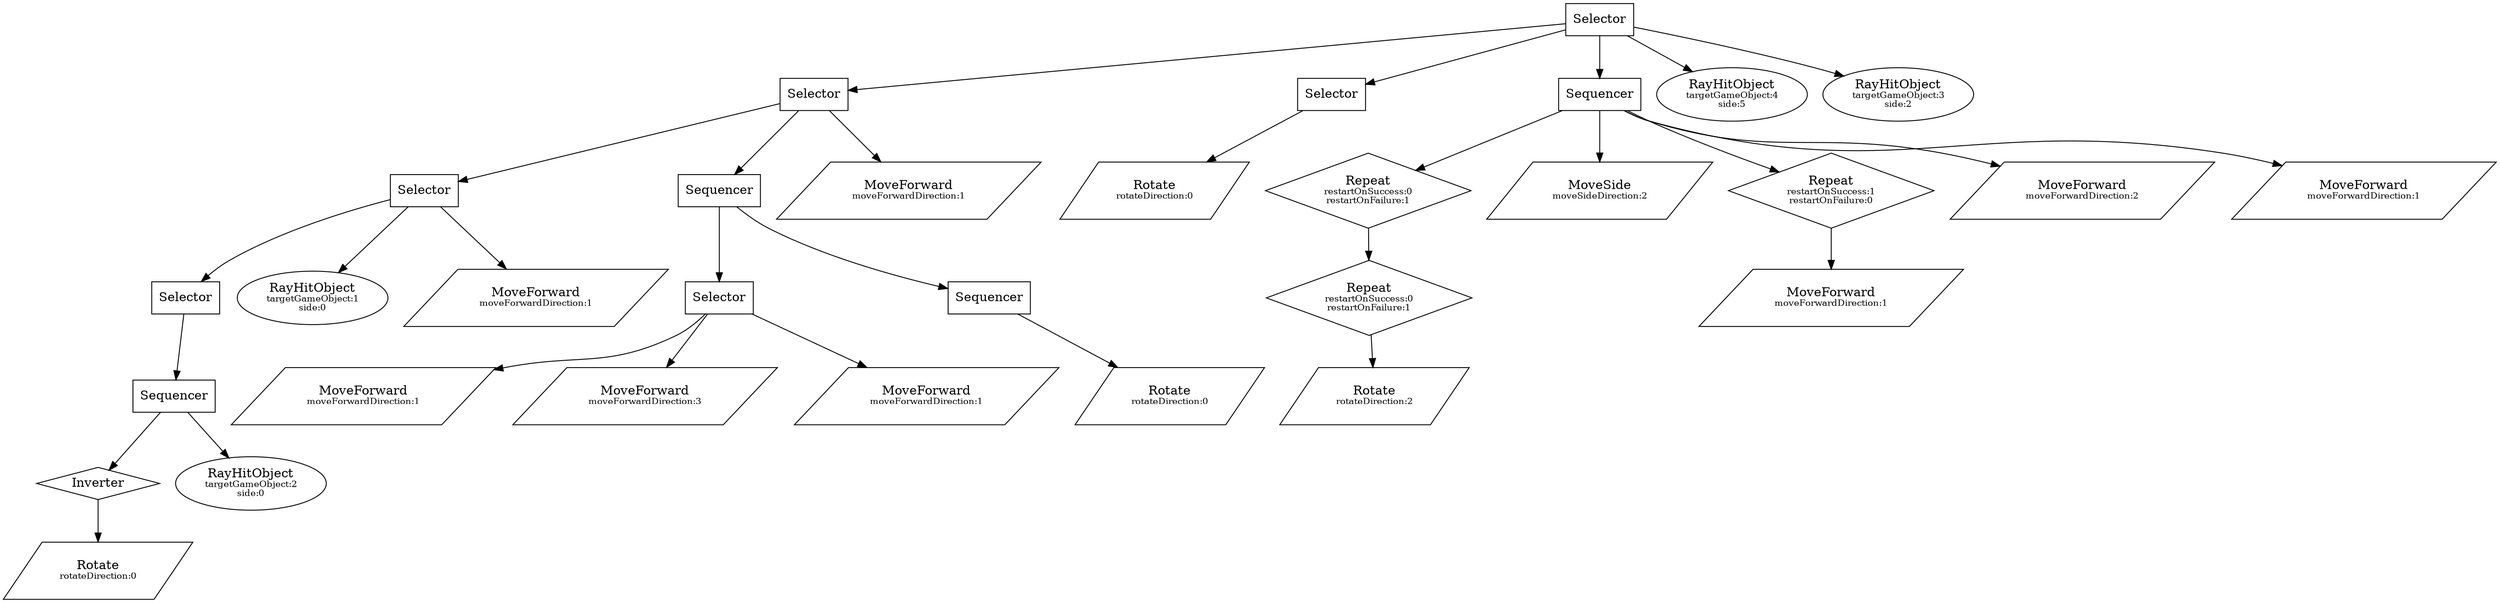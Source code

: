 digraph G {323205 [label="Selector", shape=polygon]
323206 [label="Selector", shape=polygon]
323207 [label="Selector", shape=polygon]
323208 [label="Selector", shape=polygon]
323209 [label="Sequencer", shape=polygon]
323210 [label="Inverter", shape=diamond]
323211[label=<Rotate<BR /><FONT POINT-SIZE="10">rotateDirection:0<BR /></FONT>>, shape=parallelogram]
323212[label=<RayHitObject<BR /><FONT POINT-SIZE="10">targetGameObject:2<BR />side:0<BR /></FONT>>, shape=ellipse]
323213[label=<RayHitObject<BR /><FONT POINT-SIZE="10">targetGameObject:1<BR />side:0<BR /></FONT>>, shape=ellipse]
323214[label=<MoveForward<BR /><FONT POINT-SIZE="10">moveForwardDirection:1<BR /></FONT>>, shape=parallelogram]
323215 [label="Sequencer", shape=polygon]
323216 [label="Selector", shape=polygon]
323217[label=<MoveForward<BR /><FONT POINT-SIZE="10">moveForwardDirection:1<BR /></FONT>>, shape=parallelogram]
323218[label=<MoveForward<BR /><FONT POINT-SIZE="10">moveForwardDirection:3<BR /></FONT>>, shape=parallelogram]
323219[label=<MoveForward<BR /><FONT POINT-SIZE="10">moveForwardDirection:1<BR /></FONT>>, shape=parallelogram]
323220 [label="Sequencer", shape=polygon]
323221[label=<Rotate<BR /><FONT POINT-SIZE="10">rotateDirection:0<BR /></FONT>>, shape=parallelogram]
323222[label=<MoveForward<BR /><FONT POINT-SIZE="10">moveForwardDirection:1<BR /></FONT>>, shape=parallelogram]
323223 [label="Selector", shape=polygon]
323224[label=<Rotate<BR /><FONT POINT-SIZE="10">rotateDirection:0<BR /></FONT>>, shape=parallelogram]
323225 [label="Sequencer", shape=polygon]
323226[label=<Repeat<BR /><FONT POINT-SIZE="10">restartOnSuccess:0<BR />restartOnFailure:1<BR /></FONT>>, shape=diamond]
323227[label=<Repeat<BR /><FONT POINT-SIZE="10">restartOnSuccess:0<BR />restartOnFailure:1<BR /></FONT>>, shape=diamond]
323228[label=<Rotate<BR /><FONT POINT-SIZE="10">rotateDirection:2<BR /></FONT>>, shape=parallelogram]
323229[label=<MoveSide<BR /><FONT POINT-SIZE="10">moveSideDirection:2<BR /></FONT>>, shape=parallelogram]
323230[label=<Repeat<BR /><FONT POINT-SIZE="10">restartOnSuccess:1<BR />restartOnFailure:0<BR /></FONT>>, shape=diamond]
323231[label=<MoveForward<BR /><FONT POINT-SIZE="10">moveForwardDirection:1<BR /></FONT>>, shape=parallelogram]
323243[label=<MoveForward<BR /><FONT POINT-SIZE="10">moveForwardDirection:2<BR /></FONT>>, shape=parallelogram]
323235[label=<MoveForward<BR /><FONT POINT-SIZE="10">moveForwardDirection:1<BR /></FONT>>, shape=parallelogram]
323236[label=<RayHitObject<BR /><FONT POINT-SIZE="10">targetGameObject:4<BR />side:5<BR /></FONT>>, shape=ellipse]
323237[label=<RayHitObject<BR /><FONT POINT-SIZE="10">targetGameObject:3<BR />side:2<BR /></FONT>>, shape=ellipse]
323205 -> 323206
323206 -> 323207
323207 -> 323208
323208 -> 323209
323209 -> 323210
323210 -> 323211
323209 -> 323212
323207 -> 323213
323207 -> 323214
323206 -> 323215
323215 -> 323216
323216 -> 323217
323216 -> 323218
323216 -> 323219
323215 -> 323220
323220 -> 323221
323206 -> 323222
323205 -> 323223
323223 -> 323224
323205 -> 323225
323225 -> 323226
323226 -> 323227
323227 -> 323228
323225 -> 323229
323225 -> 323230
323230 -> 323231
323225 -> 323243
323225 -> 323235
323205 -> 323236
323205 -> 323237

}

